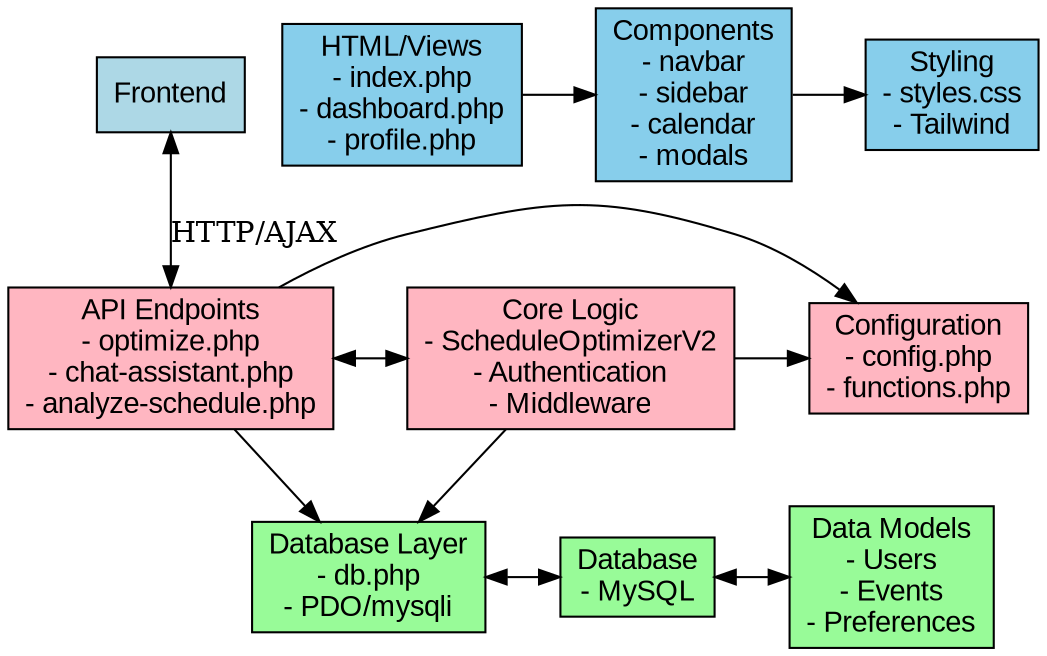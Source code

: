 digraph Architecture {
    rankdir=TB;
    node [shape=box, style=filled, fontname="Arial"];
    
    subgraph cluster_presentation {
        label="Presentation Layer";
        style=filled;
        color=lightgrey;
        
        frontend [label="Frontend", fillcolor=lightblue];
        subgraph cluster_frontend {
            style=filled;
            color=white;
            
            html [label="HTML/Views\n- index.php\n- dashboard.php\n- profile.php", fillcolor=skyblue];
            components [label="Components\n- navbar\n- sidebar\n- calendar\n- modals", fillcolor=skyblue];
            css [label="Styling\n- styles.css\n- Tailwind", fillcolor=skyblue];
        }
    }
    
    subgraph cluster_business {
        label="Business Logic Layer";
        style=filled;
        color=lightgrey;
        
        api [label="API Endpoints\n- optimize.php\n- chat-assistant.php\n- analyze-schedule.php", fillcolor=lightpink];
        core [label="Core Logic\n- ScheduleOptimizerV2\n- Authentication\n- Middleware", fillcolor=lightpink];
        config [label="Configuration\n- config.php\n- functions.php", fillcolor=lightpink];
    }
    
    subgraph cluster_data {
        label="Data Layer";
        style=filled;
        color=lightgrey;
        
        database [label="Database\n- MySQL", fillcolor=palegreen];
        models [label="Data Models\n- Users\n- Events\n- Preferences", fillcolor=palegreen];
        db_layer [label="Database Layer\n- db.php\n- PDO/mysqli", fillcolor=palegreen];
    }
    
    // Connections between layers
    frontend -> api [dir=both, label="HTTP/AJAX"];
    html -> components;
    components -> css;
    
    api -> core [dir=both];
    api -> config;
    core -> config;
    
    core -> db_layer;
    api -> db_layer;
    db_layer -> database [dir=both];
    database -> models [dir=both];
    
    // Ranking
    {rank=same; frontend html components css}
    {rank=same; api core config}
    {rank=same; database models db_layer}
}
